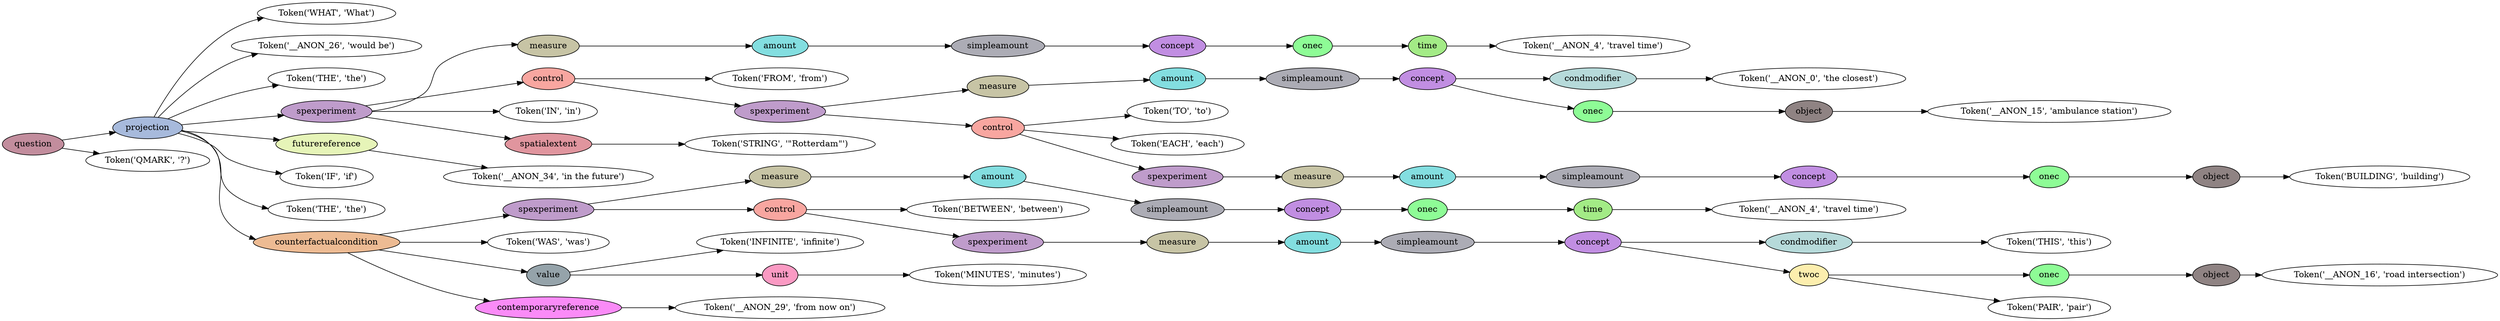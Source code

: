 digraph G {
rankdir=LR;
0 [label="Token('WHAT', 'What')"];
1 [label="Token('__ANON_26', 'would be')"];
2 [label="Token('THE', 'the')"];
3 [label="Token('__ANON_4', 'travel time')"];
4 [fillcolor="#a3eb86", label=time, style=filled];
4 -> 3;
5 [fillcolor="#8efc96", label=onec, style=filled];
5 -> 4;
6 [fillcolor="#c18ee2", label=concept, style=filled];
6 -> 5;
7 [fillcolor="#acacb5", label=simpleamount, style=filled];
7 -> 6;
8 [fillcolor="#83dee0", label=amount, style=filled];
8 -> 7;
9 [fillcolor="#c7c4a5", label=measure, style=filled];
9 -> 8;
10 [label="Token('FROM', 'from')"];
11 [label="Token('__ANON_0', 'the closest')"];
12 [fillcolor="#b6dada", label=condmodifier, style=filled];
12 -> 11;
13 [label="Token('__ANON_15', 'ambulance station')"];
14 [fillcolor="#8f8383", label=object, style=filled];
14 -> 13;
15 [fillcolor="#8efc96", label=onec, style=filled];
15 -> 14;
16 [fillcolor="#c18ee2", label=concept, style=filled];
16 -> 12;
16 -> 15;
17 [fillcolor="#acacb5", label=simpleamount, style=filled];
17 -> 16;
18 [fillcolor="#83dee0", label=amount, style=filled];
18 -> 17;
19 [fillcolor="#c7c4a5", label=measure, style=filled];
19 -> 18;
20 [label="Token('TO', 'to')"];
21 [label="Token('EACH', 'each')"];
22 [label="Token('BUILDING', 'building')"];
23 [fillcolor="#8f8383", label=object, style=filled];
23 -> 22;
24 [fillcolor="#8efc96", label=onec, style=filled];
24 -> 23;
25 [fillcolor="#c18ee2", label=concept, style=filled];
25 -> 24;
26 [fillcolor="#acacb5", label=simpleamount, style=filled];
26 -> 25;
27 [fillcolor="#83dee0", label=amount, style=filled];
27 -> 26;
28 [fillcolor="#c7c4a5", label=measure, style=filled];
28 -> 27;
29 [fillcolor="#bf9ccb", label=spexperiment, style=filled];
29 -> 28;
30 [fillcolor="#f8a6a0", label=control, style=filled];
30 -> 20;
30 -> 21;
30 -> 29;
31 [fillcolor="#bf9ccb", label=spexperiment, style=filled];
31 -> 19;
31 -> 30;
32 [fillcolor="#f8a6a0", label=control, style=filled];
32 -> 10;
32 -> 31;
33 [label="Token('IN', 'in')"];
34 [label="Token('STRING', '\"Rotterdam\"')"];
35 [fillcolor="#e0959e", label=spatialextent, style=filled];
35 -> 34;
36 [fillcolor="#bf9ccb", label=spexperiment, style=filled];
36 -> 9;
36 -> 32;
36 -> 33;
36 -> 35;
37 [label="Token('__ANON_34', 'in the future')"];
38 [fillcolor="#e6f4b8", label=futurereference, style=filled];
38 -> 37;
39 [label="Token('IF', 'if')"];
40 [label="Token('THE', 'the')"];
41 [label="Token('__ANON_4', 'travel time')"];
42 [fillcolor="#a3eb86", label=time, style=filled];
42 -> 41;
43 [fillcolor="#8efc96", label=onec, style=filled];
43 -> 42;
44 [fillcolor="#c18ee2", label=concept, style=filled];
44 -> 43;
45 [fillcolor="#acacb5", label=simpleamount, style=filled];
45 -> 44;
46 [fillcolor="#83dee0", label=amount, style=filled];
46 -> 45;
47 [fillcolor="#c7c4a5", label=measure, style=filled];
47 -> 46;
48 [label="Token('BETWEEN', 'between')"];
49 [label="Token('THIS', 'this')"];
50 [fillcolor="#b6dada", label=condmodifier, style=filled];
50 -> 49;
51 [label="Token('__ANON_16', 'road intersection')"];
52 [fillcolor="#8f8383", label=object, style=filled];
52 -> 51;
53 [fillcolor="#8efc96", label=onec, style=filled];
53 -> 52;
54 [label="Token('PAIR', 'pair')"];
55 [fillcolor="#fceeae", label=twoc, style=filled];
55 -> 53;
55 -> 54;
56 [fillcolor="#c18ee2", label=concept, style=filled];
56 -> 50;
56 -> 55;
57 [fillcolor="#acacb5", label=simpleamount, style=filled];
57 -> 56;
58 [fillcolor="#83dee0", label=amount, style=filled];
58 -> 57;
59 [fillcolor="#c7c4a5", label=measure, style=filled];
59 -> 58;
60 [fillcolor="#bf9ccb", label=spexperiment, style=filled];
60 -> 59;
61 [fillcolor="#f8a6a0", label=control, style=filled];
61 -> 48;
61 -> 60;
62 [fillcolor="#bf9ccb", label=spexperiment, style=filled];
62 -> 47;
62 -> 61;
63 [label="Token('WAS', 'was')"];
64 [label="Token('INFINITE', 'infinite')"];
65 [label="Token('MINUTES', 'minutes')"];
66 [fillcolor="#fa9ac3", label=unit, style=filled];
66 -> 65;
67 [fillcolor="#95a3aa", label=value, style=filled];
67 -> 64;
67 -> 66;
68 [label="Token('__ANON_29', 'from now on')"];
69 [fillcolor="#fa8bf7", label=contemporaryreference, style=filled];
69 -> 68;
70 [fillcolor="#edbb93", label=counterfactualcondition, style=filled];
70 -> 62;
70 -> 63;
70 -> 67;
70 -> 69;
71 [fillcolor="#a7badc", label=projection, style=filled];
71 -> 0;
71 -> 1;
71 -> 2;
71 -> 36;
71 -> 38;
71 -> 39;
71 -> 40;
71 -> 70;
72 [label="Token('QMARK', '?')"];
73 [fillcolor="#c28d9d", label=question, style=filled];
73 -> 71;
73 -> 72;
}
